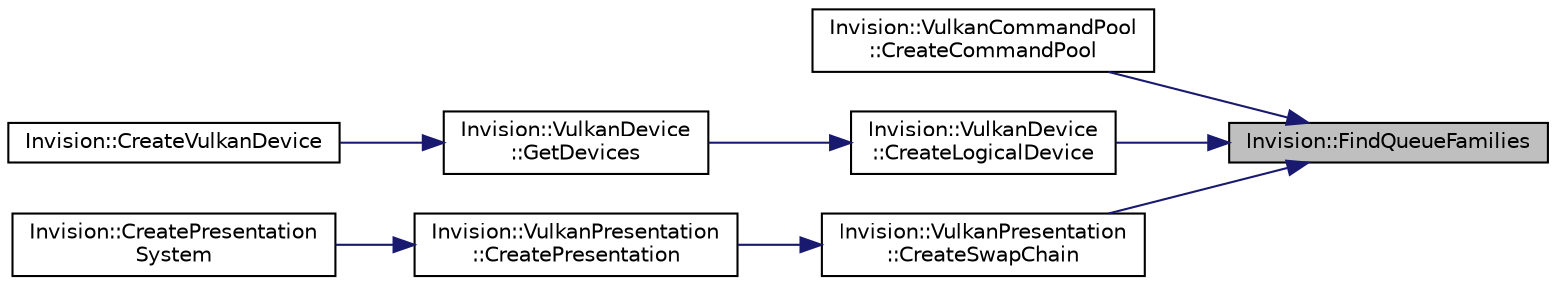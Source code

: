 digraph "Invision::FindQueueFamilies"
{
 // LATEX_PDF_SIZE
  edge [fontname="Helvetica",fontsize="10",labelfontname="Helvetica",labelfontsize="10"];
  node [fontname="Helvetica",fontsize="10",shape=record];
  rankdir="RL";
  Node1 [label="Invision::FindQueueFamilies",height=0.2,width=0.4,color="black", fillcolor="grey75", style="filled", fontcolor="black",tooltip=" "];
  Node1 -> Node2 [dir="back",color="midnightblue",fontsize="10",style="solid"];
  Node2 [label="Invision::VulkanCommandPool\l::CreateCommandPool",height=0.2,width=0.4,color="black", fillcolor="white", style="filled",URL="$class_invision_1_1_vulkan_command_pool.html#a1ab367ed5d4f46a0347500d48924eabd",tooltip=" "];
  Node1 -> Node3 [dir="back",color="midnightblue",fontsize="10",style="solid"];
  Node3 [label="Invision::VulkanDevice\l::CreateLogicalDevice",height=0.2,width=0.4,color="black", fillcolor="white", style="filled",URL="$class_invision_1_1_vulkan_device.html#af828d1992a59185c8efdd17229226240",tooltip=" "];
  Node3 -> Node4 [dir="back",color="midnightblue",fontsize="10",style="solid"];
  Node4 [label="Invision::VulkanDevice\l::GetDevices",height=0.2,width=0.4,color="black", fillcolor="white", style="filled",URL="$class_invision_1_1_vulkan_device.html#a4f1ce3c94cb219d6f1dce39c3f696d74",tooltip=" "];
  Node4 -> Node5 [dir="back",color="midnightblue",fontsize="10",style="solid"];
  Node5 [label="Invision::CreateVulkanDevice",height=0.2,width=0.4,color="black", fillcolor="white", style="filled",URL="$namespace_invision.html#adf574dabe1731e0da138e21eb321d90a",tooltip=" "];
  Node1 -> Node6 [dir="back",color="midnightblue",fontsize="10",style="solid"];
  Node6 [label="Invision::VulkanPresentation\l::CreateSwapChain",height=0.2,width=0.4,color="black", fillcolor="white", style="filled",URL="$class_invision_1_1_vulkan_presentation.html#a40b3f250ac9c77fb87d309f7bbad7d5a",tooltip=" "];
  Node6 -> Node7 [dir="back",color="midnightblue",fontsize="10",style="solid"];
  Node7 [label="Invision::VulkanPresentation\l::CreatePresentation",height=0.2,width=0.4,color="black", fillcolor="white", style="filled",URL="$class_invision_1_1_vulkan_presentation.html#abc0cda3723262745c3e4cb753eb372ec",tooltip=" "];
  Node7 -> Node8 [dir="back",color="midnightblue",fontsize="10",style="solid"];
  Node8 [label="Invision::CreatePresentation\lSystem",height=0.2,width=0.4,color="black", fillcolor="white", style="filled",URL="$namespace_invision.html#a36f48147d19b6d75e6d27df76f8ff06d",tooltip=" "];
}
